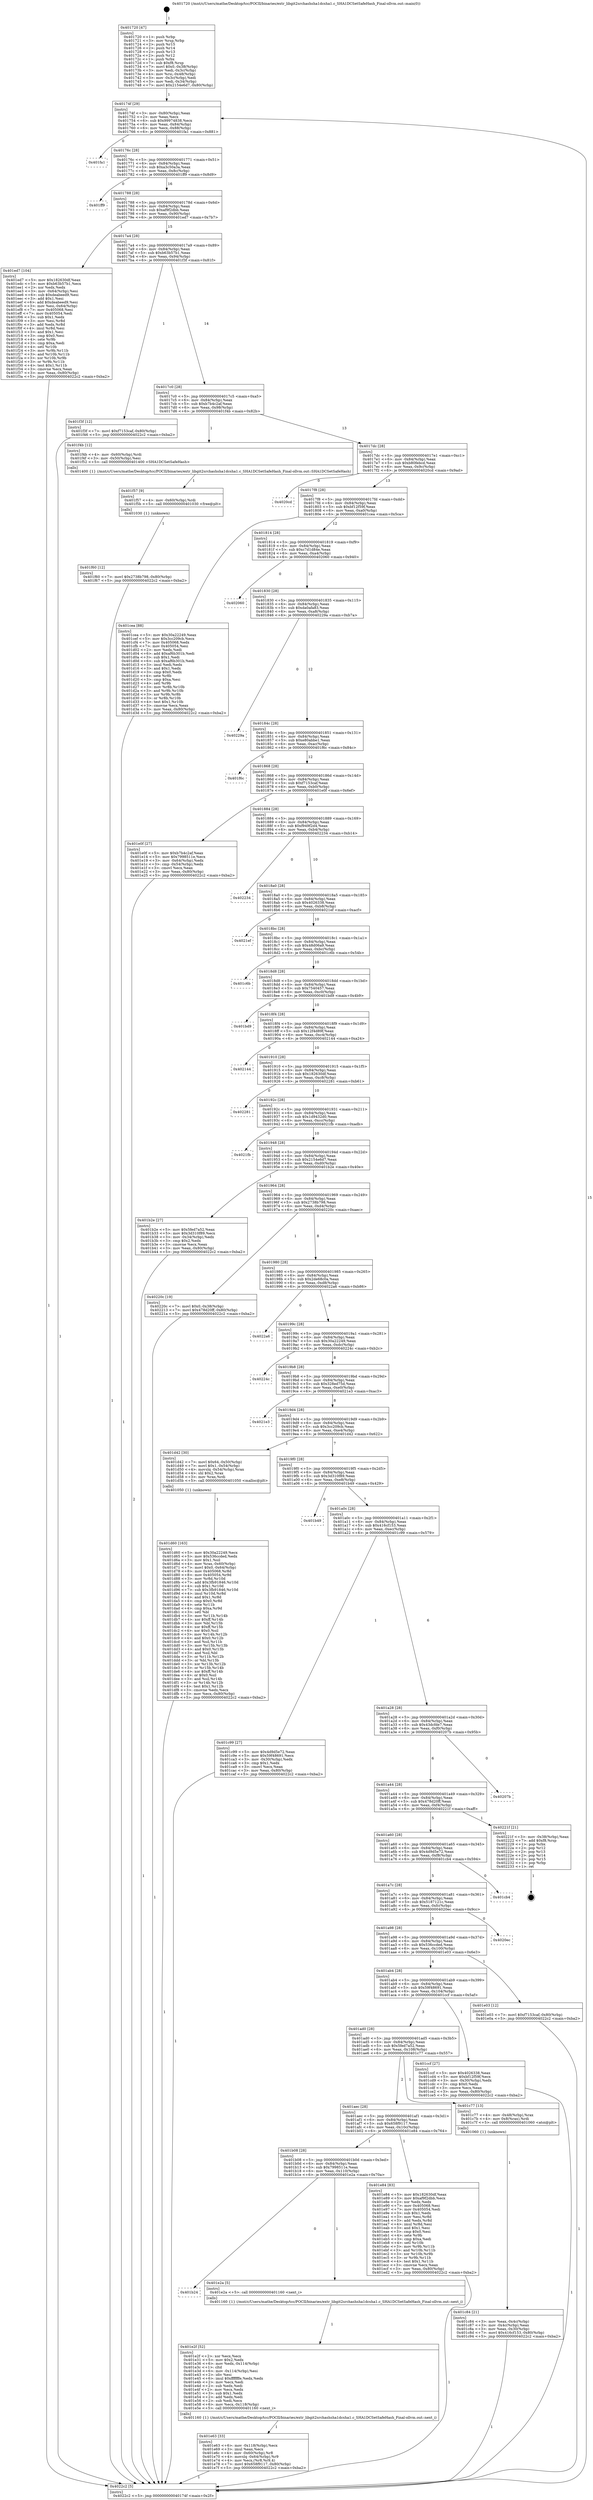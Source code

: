 digraph "0x401720" {
  label = "0x401720 (/mnt/c/Users/mathe/Desktop/tcc/POCII/binaries/extr_libgit2srchashsha1dcsha1.c_SHA1DCSetSafeHash_Final-ollvm.out::main(0))"
  labelloc = "t"
  node[shape=record]

  Entry [label="",width=0.3,height=0.3,shape=circle,fillcolor=black,style=filled]
  "0x40174f" [label="{
     0x40174f [29]\l
     | [instrs]\l
     &nbsp;&nbsp;0x40174f \<+3\>: mov -0x80(%rbp),%eax\l
     &nbsp;&nbsp;0x401752 \<+2\>: mov %eax,%ecx\l
     &nbsp;&nbsp;0x401754 \<+6\>: sub $0x99974838,%ecx\l
     &nbsp;&nbsp;0x40175a \<+6\>: mov %eax,-0x84(%rbp)\l
     &nbsp;&nbsp;0x401760 \<+6\>: mov %ecx,-0x88(%rbp)\l
     &nbsp;&nbsp;0x401766 \<+6\>: je 0000000000401fa1 \<main+0x881\>\l
  }"]
  "0x401fa1" [label="{
     0x401fa1\l
  }", style=dashed]
  "0x40176c" [label="{
     0x40176c [28]\l
     | [instrs]\l
     &nbsp;&nbsp;0x40176c \<+5\>: jmp 0000000000401771 \<main+0x51\>\l
     &nbsp;&nbsp;0x401771 \<+6\>: mov -0x84(%rbp),%eax\l
     &nbsp;&nbsp;0x401777 \<+5\>: sub $0xa3c50a3a,%eax\l
     &nbsp;&nbsp;0x40177c \<+6\>: mov %eax,-0x8c(%rbp)\l
     &nbsp;&nbsp;0x401782 \<+6\>: je 0000000000401ff9 \<main+0x8d9\>\l
  }"]
  Exit [label="",width=0.3,height=0.3,shape=circle,fillcolor=black,style=filled,peripheries=2]
  "0x401ff9" [label="{
     0x401ff9\l
  }", style=dashed]
  "0x401788" [label="{
     0x401788 [28]\l
     | [instrs]\l
     &nbsp;&nbsp;0x401788 \<+5\>: jmp 000000000040178d \<main+0x6d\>\l
     &nbsp;&nbsp;0x40178d \<+6\>: mov -0x84(%rbp),%eax\l
     &nbsp;&nbsp;0x401793 \<+5\>: sub $0xaf9f2dbb,%eax\l
     &nbsp;&nbsp;0x401798 \<+6\>: mov %eax,-0x90(%rbp)\l
     &nbsp;&nbsp;0x40179e \<+6\>: je 0000000000401ed7 \<main+0x7b7\>\l
  }"]
  "0x401f60" [label="{
     0x401f60 [12]\l
     | [instrs]\l
     &nbsp;&nbsp;0x401f60 \<+7\>: movl $0x2738b798,-0x80(%rbp)\l
     &nbsp;&nbsp;0x401f67 \<+5\>: jmp 00000000004022c2 \<main+0xba2\>\l
  }"]
  "0x401ed7" [label="{
     0x401ed7 [104]\l
     | [instrs]\l
     &nbsp;&nbsp;0x401ed7 \<+5\>: mov $0x182630df,%eax\l
     &nbsp;&nbsp;0x401edc \<+5\>: mov $0xb63b57b1,%ecx\l
     &nbsp;&nbsp;0x401ee1 \<+2\>: xor %edx,%edx\l
     &nbsp;&nbsp;0x401ee3 \<+3\>: mov -0x64(%rbp),%esi\l
     &nbsp;&nbsp;0x401ee6 \<+6\>: sub $0xdeabeed9,%esi\l
     &nbsp;&nbsp;0x401eec \<+3\>: add $0x1,%esi\l
     &nbsp;&nbsp;0x401eef \<+6\>: add $0xdeabeed9,%esi\l
     &nbsp;&nbsp;0x401ef5 \<+3\>: mov %esi,-0x64(%rbp)\l
     &nbsp;&nbsp;0x401ef8 \<+7\>: mov 0x405068,%esi\l
     &nbsp;&nbsp;0x401eff \<+7\>: mov 0x405054,%edi\l
     &nbsp;&nbsp;0x401f06 \<+3\>: sub $0x1,%edx\l
     &nbsp;&nbsp;0x401f09 \<+3\>: mov %esi,%r8d\l
     &nbsp;&nbsp;0x401f0c \<+3\>: add %edx,%r8d\l
     &nbsp;&nbsp;0x401f0f \<+4\>: imul %r8d,%esi\l
     &nbsp;&nbsp;0x401f13 \<+3\>: and $0x1,%esi\l
     &nbsp;&nbsp;0x401f16 \<+3\>: cmp $0x0,%esi\l
     &nbsp;&nbsp;0x401f19 \<+4\>: sete %r9b\l
     &nbsp;&nbsp;0x401f1d \<+3\>: cmp $0xa,%edi\l
     &nbsp;&nbsp;0x401f20 \<+4\>: setl %r10b\l
     &nbsp;&nbsp;0x401f24 \<+3\>: mov %r9b,%r11b\l
     &nbsp;&nbsp;0x401f27 \<+3\>: and %r10b,%r11b\l
     &nbsp;&nbsp;0x401f2a \<+3\>: xor %r10b,%r9b\l
     &nbsp;&nbsp;0x401f2d \<+3\>: or %r9b,%r11b\l
     &nbsp;&nbsp;0x401f30 \<+4\>: test $0x1,%r11b\l
     &nbsp;&nbsp;0x401f34 \<+3\>: cmovne %ecx,%eax\l
     &nbsp;&nbsp;0x401f37 \<+3\>: mov %eax,-0x80(%rbp)\l
     &nbsp;&nbsp;0x401f3a \<+5\>: jmp 00000000004022c2 \<main+0xba2\>\l
  }"]
  "0x4017a4" [label="{
     0x4017a4 [28]\l
     | [instrs]\l
     &nbsp;&nbsp;0x4017a4 \<+5\>: jmp 00000000004017a9 \<main+0x89\>\l
     &nbsp;&nbsp;0x4017a9 \<+6\>: mov -0x84(%rbp),%eax\l
     &nbsp;&nbsp;0x4017af \<+5\>: sub $0xb63b57b1,%eax\l
     &nbsp;&nbsp;0x4017b4 \<+6\>: mov %eax,-0x94(%rbp)\l
     &nbsp;&nbsp;0x4017ba \<+6\>: je 0000000000401f3f \<main+0x81f\>\l
  }"]
  "0x401f57" [label="{
     0x401f57 [9]\l
     | [instrs]\l
     &nbsp;&nbsp;0x401f57 \<+4\>: mov -0x60(%rbp),%rdi\l
     &nbsp;&nbsp;0x401f5b \<+5\>: call 0000000000401030 \<free@plt\>\l
     | [calls]\l
     &nbsp;&nbsp;0x401030 \{1\} (unknown)\l
  }"]
  "0x401f3f" [label="{
     0x401f3f [12]\l
     | [instrs]\l
     &nbsp;&nbsp;0x401f3f \<+7\>: movl $0xf7153caf,-0x80(%rbp)\l
     &nbsp;&nbsp;0x401f46 \<+5\>: jmp 00000000004022c2 \<main+0xba2\>\l
  }"]
  "0x4017c0" [label="{
     0x4017c0 [28]\l
     | [instrs]\l
     &nbsp;&nbsp;0x4017c0 \<+5\>: jmp 00000000004017c5 \<main+0xa5\>\l
     &nbsp;&nbsp;0x4017c5 \<+6\>: mov -0x84(%rbp),%eax\l
     &nbsp;&nbsp;0x4017cb \<+5\>: sub $0xb7b4c2af,%eax\l
     &nbsp;&nbsp;0x4017d0 \<+6\>: mov %eax,-0x98(%rbp)\l
     &nbsp;&nbsp;0x4017d6 \<+6\>: je 0000000000401f4b \<main+0x82b\>\l
  }"]
  "0x401e63" [label="{
     0x401e63 [33]\l
     | [instrs]\l
     &nbsp;&nbsp;0x401e63 \<+6\>: mov -0x118(%rbp),%ecx\l
     &nbsp;&nbsp;0x401e69 \<+3\>: imul %eax,%ecx\l
     &nbsp;&nbsp;0x401e6c \<+4\>: mov -0x60(%rbp),%r8\l
     &nbsp;&nbsp;0x401e70 \<+4\>: movslq -0x64(%rbp),%r9\l
     &nbsp;&nbsp;0x401e74 \<+4\>: mov %ecx,(%r8,%r9,4)\l
     &nbsp;&nbsp;0x401e78 \<+7\>: movl $0x658f9117,-0x80(%rbp)\l
     &nbsp;&nbsp;0x401e7f \<+5\>: jmp 00000000004022c2 \<main+0xba2\>\l
  }"]
  "0x401f4b" [label="{
     0x401f4b [12]\l
     | [instrs]\l
     &nbsp;&nbsp;0x401f4b \<+4\>: mov -0x60(%rbp),%rdi\l
     &nbsp;&nbsp;0x401f4f \<+3\>: mov -0x50(%rbp),%esi\l
     &nbsp;&nbsp;0x401f52 \<+5\>: call 0000000000401400 \<SHA1DCSetSafeHash\>\l
     | [calls]\l
     &nbsp;&nbsp;0x401400 \{1\} (/mnt/c/Users/mathe/Desktop/tcc/POCII/binaries/extr_libgit2srchashsha1dcsha1.c_SHA1DCSetSafeHash_Final-ollvm.out::SHA1DCSetSafeHash)\l
  }"]
  "0x4017dc" [label="{
     0x4017dc [28]\l
     | [instrs]\l
     &nbsp;&nbsp;0x4017dc \<+5\>: jmp 00000000004017e1 \<main+0xc1\>\l
     &nbsp;&nbsp;0x4017e1 \<+6\>: mov -0x84(%rbp),%eax\l
     &nbsp;&nbsp;0x4017e7 \<+5\>: sub $0xb80febcd,%eax\l
     &nbsp;&nbsp;0x4017ec \<+6\>: mov %eax,-0x9c(%rbp)\l
     &nbsp;&nbsp;0x4017f2 \<+6\>: je 00000000004020cd \<main+0x9ad\>\l
  }"]
  "0x401e2f" [label="{
     0x401e2f [52]\l
     | [instrs]\l
     &nbsp;&nbsp;0x401e2f \<+2\>: xor %ecx,%ecx\l
     &nbsp;&nbsp;0x401e31 \<+5\>: mov $0x2,%edx\l
     &nbsp;&nbsp;0x401e36 \<+6\>: mov %edx,-0x114(%rbp)\l
     &nbsp;&nbsp;0x401e3c \<+1\>: cltd\l
     &nbsp;&nbsp;0x401e3d \<+6\>: mov -0x114(%rbp),%esi\l
     &nbsp;&nbsp;0x401e43 \<+2\>: idiv %esi\l
     &nbsp;&nbsp;0x401e45 \<+6\>: imul $0xfffffffe,%edx,%edx\l
     &nbsp;&nbsp;0x401e4b \<+2\>: mov %ecx,%edi\l
     &nbsp;&nbsp;0x401e4d \<+2\>: sub %edx,%edi\l
     &nbsp;&nbsp;0x401e4f \<+2\>: mov %ecx,%edx\l
     &nbsp;&nbsp;0x401e51 \<+3\>: sub $0x1,%edx\l
     &nbsp;&nbsp;0x401e54 \<+2\>: add %edx,%edi\l
     &nbsp;&nbsp;0x401e56 \<+2\>: sub %edi,%ecx\l
     &nbsp;&nbsp;0x401e58 \<+6\>: mov %ecx,-0x118(%rbp)\l
     &nbsp;&nbsp;0x401e5e \<+5\>: call 0000000000401160 \<next_i\>\l
     | [calls]\l
     &nbsp;&nbsp;0x401160 \{1\} (/mnt/c/Users/mathe/Desktop/tcc/POCII/binaries/extr_libgit2srchashsha1dcsha1.c_SHA1DCSetSafeHash_Final-ollvm.out::next_i)\l
  }"]
  "0x4020cd" [label="{
     0x4020cd\l
  }", style=dashed]
  "0x4017f8" [label="{
     0x4017f8 [28]\l
     | [instrs]\l
     &nbsp;&nbsp;0x4017f8 \<+5\>: jmp 00000000004017fd \<main+0xdd\>\l
     &nbsp;&nbsp;0x4017fd \<+6\>: mov -0x84(%rbp),%eax\l
     &nbsp;&nbsp;0x401803 \<+5\>: sub $0xbf12f59f,%eax\l
     &nbsp;&nbsp;0x401808 \<+6\>: mov %eax,-0xa0(%rbp)\l
     &nbsp;&nbsp;0x40180e \<+6\>: je 0000000000401cea \<main+0x5ca\>\l
  }"]
  "0x401b24" [label="{
     0x401b24\l
  }", style=dashed]
  "0x401cea" [label="{
     0x401cea [88]\l
     | [instrs]\l
     &nbsp;&nbsp;0x401cea \<+5\>: mov $0x30a22249,%eax\l
     &nbsp;&nbsp;0x401cef \<+5\>: mov $0x3cc209cb,%ecx\l
     &nbsp;&nbsp;0x401cf4 \<+7\>: mov 0x405068,%edx\l
     &nbsp;&nbsp;0x401cfb \<+7\>: mov 0x405054,%esi\l
     &nbsp;&nbsp;0x401d02 \<+2\>: mov %edx,%edi\l
     &nbsp;&nbsp;0x401d04 \<+6\>: add $0xaf6b301b,%edi\l
     &nbsp;&nbsp;0x401d0a \<+3\>: sub $0x1,%edi\l
     &nbsp;&nbsp;0x401d0d \<+6\>: sub $0xaf6b301b,%edi\l
     &nbsp;&nbsp;0x401d13 \<+3\>: imul %edi,%edx\l
     &nbsp;&nbsp;0x401d16 \<+3\>: and $0x1,%edx\l
     &nbsp;&nbsp;0x401d19 \<+3\>: cmp $0x0,%edx\l
     &nbsp;&nbsp;0x401d1c \<+4\>: sete %r8b\l
     &nbsp;&nbsp;0x401d20 \<+3\>: cmp $0xa,%esi\l
     &nbsp;&nbsp;0x401d23 \<+4\>: setl %r9b\l
     &nbsp;&nbsp;0x401d27 \<+3\>: mov %r8b,%r10b\l
     &nbsp;&nbsp;0x401d2a \<+3\>: and %r9b,%r10b\l
     &nbsp;&nbsp;0x401d2d \<+3\>: xor %r9b,%r8b\l
     &nbsp;&nbsp;0x401d30 \<+3\>: or %r8b,%r10b\l
     &nbsp;&nbsp;0x401d33 \<+4\>: test $0x1,%r10b\l
     &nbsp;&nbsp;0x401d37 \<+3\>: cmovne %ecx,%eax\l
     &nbsp;&nbsp;0x401d3a \<+3\>: mov %eax,-0x80(%rbp)\l
     &nbsp;&nbsp;0x401d3d \<+5\>: jmp 00000000004022c2 \<main+0xba2\>\l
  }"]
  "0x401814" [label="{
     0x401814 [28]\l
     | [instrs]\l
     &nbsp;&nbsp;0x401814 \<+5\>: jmp 0000000000401819 \<main+0xf9\>\l
     &nbsp;&nbsp;0x401819 \<+6\>: mov -0x84(%rbp),%eax\l
     &nbsp;&nbsp;0x40181f \<+5\>: sub $0xc7d1d84e,%eax\l
     &nbsp;&nbsp;0x401824 \<+6\>: mov %eax,-0xa4(%rbp)\l
     &nbsp;&nbsp;0x40182a \<+6\>: je 0000000000402060 \<main+0x940\>\l
  }"]
  "0x401e2a" [label="{
     0x401e2a [5]\l
     | [instrs]\l
     &nbsp;&nbsp;0x401e2a \<+5\>: call 0000000000401160 \<next_i\>\l
     | [calls]\l
     &nbsp;&nbsp;0x401160 \{1\} (/mnt/c/Users/mathe/Desktop/tcc/POCII/binaries/extr_libgit2srchashsha1dcsha1.c_SHA1DCSetSafeHash_Final-ollvm.out::next_i)\l
  }"]
  "0x402060" [label="{
     0x402060\l
  }", style=dashed]
  "0x401830" [label="{
     0x401830 [28]\l
     | [instrs]\l
     &nbsp;&nbsp;0x401830 \<+5\>: jmp 0000000000401835 \<main+0x115\>\l
     &nbsp;&nbsp;0x401835 \<+6\>: mov -0x84(%rbp),%eax\l
     &nbsp;&nbsp;0x40183b \<+5\>: sub $0xda0afa83,%eax\l
     &nbsp;&nbsp;0x401840 \<+6\>: mov %eax,-0xa8(%rbp)\l
     &nbsp;&nbsp;0x401846 \<+6\>: je 000000000040229a \<main+0xb7a\>\l
  }"]
  "0x401b08" [label="{
     0x401b08 [28]\l
     | [instrs]\l
     &nbsp;&nbsp;0x401b08 \<+5\>: jmp 0000000000401b0d \<main+0x3ed\>\l
     &nbsp;&nbsp;0x401b0d \<+6\>: mov -0x84(%rbp),%eax\l
     &nbsp;&nbsp;0x401b13 \<+5\>: sub $0x7998511e,%eax\l
     &nbsp;&nbsp;0x401b18 \<+6\>: mov %eax,-0x110(%rbp)\l
     &nbsp;&nbsp;0x401b1e \<+6\>: je 0000000000401e2a \<main+0x70a\>\l
  }"]
  "0x40229a" [label="{
     0x40229a\l
  }", style=dashed]
  "0x40184c" [label="{
     0x40184c [28]\l
     | [instrs]\l
     &nbsp;&nbsp;0x40184c \<+5\>: jmp 0000000000401851 \<main+0x131\>\l
     &nbsp;&nbsp;0x401851 \<+6\>: mov -0x84(%rbp),%eax\l
     &nbsp;&nbsp;0x401857 \<+5\>: sub $0xe80abbe1,%eax\l
     &nbsp;&nbsp;0x40185c \<+6\>: mov %eax,-0xac(%rbp)\l
     &nbsp;&nbsp;0x401862 \<+6\>: je 0000000000401f6c \<main+0x84c\>\l
  }"]
  "0x401e84" [label="{
     0x401e84 [83]\l
     | [instrs]\l
     &nbsp;&nbsp;0x401e84 \<+5\>: mov $0x182630df,%eax\l
     &nbsp;&nbsp;0x401e89 \<+5\>: mov $0xaf9f2dbb,%ecx\l
     &nbsp;&nbsp;0x401e8e \<+2\>: xor %edx,%edx\l
     &nbsp;&nbsp;0x401e90 \<+7\>: mov 0x405068,%esi\l
     &nbsp;&nbsp;0x401e97 \<+7\>: mov 0x405054,%edi\l
     &nbsp;&nbsp;0x401e9e \<+3\>: sub $0x1,%edx\l
     &nbsp;&nbsp;0x401ea1 \<+3\>: mov %esi,%r8d\l
     &nbsp;&nbsp;0x401ea4 \<+3\>: add %edx,%r8d\l
     &nbsp;&nbsp;0x401ea7 \<+4\>: imul %r8d,%esi\l
     &nbsp;&nbsp;0x401eab \<+3\>: and $0x1,%esi\l
     &nbsp;&nbsp;0x401eae \<+3\>: cmp $0x0,%esi\l
     &nbsp;&nbsp;0x401eb1 \<+4\>: sete %r9b\l
     &nbsp;&nbsp;0x401eb5 \<+3\>: cmp $0xa,%edi\l
     &nbsp;&nbsp;0x401eb8 \<+4\>: setl %r10b\l
     &nbsp;&nbsp;0x401ebc \<+3\>: mov %r9b,%r11b\l
     &nbsp;&nbsp;0x401ebf \<+3\>: and %r10b,%r11b\l
     &nbsp;&nbsp;0x401ec2 \<+3\>: xor %r10b,%r9b\l
     &nbsp;&nbsp;0x401ec5 \<+3\>: or %r9b,%r11b\l
     &nbsp;&nbsp;0x401ec8 \<+4\>: test $0x1,%r11b\l
     &nbsp;&nbsp;0x401ecc \<+3\>: cmovne %ecx,%eax\l
     &nbsp;&nbsp;0x401ecf \<+3\>: mov %eax,-0x80(%rbp)\l
     &nbsp;&nbsp;0x401ed2 \<+5\>: jmp 00000000004022c2 \<main+0xba2\>\l
  }"]
  "0x401f6c" [label="{
     0x401f6c\l
  }", style=dashed]
  "0x401868" [label="{
     0x401868 [28]\l
     | [instrs]\l
     &nbsp;&nbsp;0x401868 \<+5\>: jmp 000000000040186d \<main+0x14d\>\l
     &nbsp;&nbsp;0x40186d \<+6\>: mov -0x84(%rbp),%eax\l
     &nbsp;&nbsp;0x401873 \<+5\>: sub $0xf7153caf,%eax\l
     &nbsp;&nbsp;0x401878 \<+6\>: mov %eax,-0xb0(%rbp)\l
     &nbsp;&nbsp;0x40187e \<+6\>: je 0000000000401e0f \<main+0x6ef\>\l
  }"]
  "0x401d60" [label="{
     0x401d60 [163]\l
     | [instrs]\l
     &nbsp;&nbsp;0x401d60 \<+5\>: mov $0x30a22249,%ecx\l
     &nbsp;&nbsp;0x401d65 \<+5\>: mov $0x536ccded,%edx\l
     &nbsp;&nbsp;0x401d6a \<+3\>: mov $0x1,%sil\l
     &nbsp;&nbsp;0x401d6d \<+4\>: mov %rax,-0x60(%rbp)\l
     &nbsp;&nbsp;0x401d71 \<+7\>: movl $0x0,-0x64(%rbp)\l
     &nbsp;&nbsp;0x401d78 \<+8\>: mov 0x405068,%r8d\l
     &nbsp;&nbsp;0x401d80 \<+8\>: mov 0x405054,%r9d\l
     &nbsp;&nbsp;0x401d88 \<+3\>: mov %r8d,%r10d\l
     &nbsp;&nbsp;0x401d8b \<+7\>: add $0x3fb91846,%r10d\l
     &nbsp;&nbsp;0x401d92 \<+4\>: sub $0x1,%r10d\l
     &nbsp;&nbsp;0x401d96 \<+7\>: sub $0x3fb91846,%r10d\l
     &nbsp;&nbsp;0x401d9d \<+4\>: imul %r10d,%r8d\l
     &nbsp;&nbsp;0x401da1 \<+4\>: and $0x1,%r8d\l
     &nbsp;&nbsp;0x401da5 \<+4\>: cmp $0x0,%r8d\l
     &nbsp;&nbsp;0x401da9 \<+4\>: sete %r11b\l
     &nbsp;&nbsp;0x401dad \<+4\>: cmp $0xa,%r9d\l
     &nbsp;&nbsp;0x401db1 \<+3\>: setl %bl\l
     &nbsp;&nbsp;0x401db4 \<+3\>: mov %r11b,%r14b\l
     &nbsp;&nbsp;0x401db7 \<+4\>: xor $0xff,%r14b\l
     &nbsp;&nbsp;0x401dbb \<+3\>: mov %bl,%r15b\l
     &nbsp;&nbsp;0x401dbe \<+4\>: xor $0xff,%r15b\l
     &nbsp;&nbsp;0x401dc2 \<+4\>: xor $0x0,%sil\l
     &nbsp;&nbsp;0x401dc6 \<+3\>: mov %r14b,%r12b\l
     &nbsp;&nbsp;0x401dc9 \<+4\>: and $0x0,%r12b\l
     &nbsp;&nbsp;0x401dcd \<+3\>: and %sil,%r11b\l
     &nbsp;&nbsp;0x401dd0 \<+3\>: mov %r15b,%r13b\l
     &nbsp;&nbsp;0x401dd3 \<+4\>: and $0x0,%r13b\l
     &nbsp;&nbsp;0x401dd7 \<+3\>: and %sil,%bl\l
     &nbsp;&nbsp;0x401dda \<+3\>: or %r11b,%r12b\l
     &nbsp;&nbsp;0x401ddd \<+3\>: or %bl,%r13b\l
     &nbsp;&nbsp;0x401de0 \<+3\>: xor %r13b,%r12b\l
     &nbsp;&nbsp;0x401de3 \<+3\>: or %r15b,%r14b\l
     &nbsp;&nbsp;0x401de6 \<+4\>: xor $0xff,%r14b\l
     &nbsp;&nbsp;0x401dea \<+4\>: or $0x0,%sil\l
     &nbsp;&nbsp;0x401dee \<+3\>: and %sil,%r14b\l
     &nbsp;&nbsp;0x401df1 \<+3\>: or %r14b,%r12b\l
     &nbsp;&nbsp;0x401df4 \<+4\>: test $0x1,%r12b\l
     &nbsp;&nbsp;0x401df8 \<+3\>: cmovne %edx,%ecx\l
     &nbsp;&nbsp;0x401dfb \<+3\>: mov %ecx,-0x80(%rbp)\l
     &nbsp;&nbsp;0x401dfe \<+5\>: jmp 00000000004022c2 \<main+0xba2\>\l
  }"]
  "0x401e0f" [label="{
     0x401e0f [27]\l
     | [instrs]\l
     &nbsp;&nbsp;0x401e0f \<+5\>: mov $0xb7b4c2af,%eax\l
     &nbsp;&nbsp;0x401e14 \<+5\>: mov $0x7998511e,%ecx\l
     &nbsp;&nbsp;0x401e19 \<+3\>: mov -0x64(%rbp),%edx\l
     &nbsp;&nbsp;0x401e1c \<+3\>: cmp -0x54(%rbp),%edx\l
     &nbsp;&nbsp;0x401e1f \<+3\>: cmovl %ecx,%eax\l
     &nbsp;&nbsp;0x401e22 \<+3\>: mov %eax,-0x80(%rbp)\l
     &nbsp;&nbsp;0x401e25 \<+5\>: jmp 00000000004022c2 \<main+0xba2\>\l
  }"]
  "0x401884" [label="{
     0x401884 [28]\l
     | [instrs]\l
     &nbsp;&nbsp;0x401884 \<+5\>: jmp 0000000000401889 \<main+0x169\>\l
     &nbsp;&nbsp;0x401889 \<+6\>: mov -0x84(%rbp),%eax\l
     &nbsp;&nbsp;0x40188f \<+5\>: sub $0xf949f2d4,%eax\l
     &nbsp;&nbsp;0x401894 \<+6\>: mov %eax,-0xb4(%rbp)\l
     &nbsp;&nbsp;0x40189a \<+6\>: je 0000000000402234 \<main+0xb14\>\l
  }"]
  "0x401c84" [label="{
     0x401c84 [21]\l
     | [instrs]\l
     &nbsp;&nbsp;0x401c84 \<+3\>: mov %eax,-0x4c(%rbp)\l
     &nbsp;&nbsp;0x401c87 \<+3\>: mov -0x4c(%rbp),%eax\l
     &nbsp;&nbsp;0x401c8a \<+3\>: mov %eax,-0x30(%rbp)\l
     &nbsp;&nbsp;0x401c8d \<+7\>: movl $0x416cf153,-0x80(%rbp)\l
     &nbsp;&nbsp;0x401c94 \<+5\>: jmp 00000000004022c2 \<main+0xba2\>\l
  }"]
  "0x402234" [label="{
     0x402234\l
  }", style=dashed]
  "0x4018a0" [label="{
     0x4018a0 [28]\l
     | [instrs]\l
     &nbsp;&nbsp;0x4018a0 \<+5\>: jmp 00000000004018a5 \<main+0x185\>\l
     &nbsp;&nbsp;0x4018a5 \<+6\>: mov -0x84(%rbp),%eax\l
     &nbsp;&nbsp;0x4018ab \<+5\>: sub $0x4026338,%eax\l
     &nbsp;&nbsp;0x4018b0 \<+6\>: mov %eax,-0xb8(%rbp)\l
     &nbsp;&nbsp;0x4018b6 \<+6\>: je 00000000004021ef \<main+0xacf\>\l
  }"]
  "0x401aec" [label="{
     0x401aec [28]\l
     | [instrs]\l
     &nbsp;&nbsp;0x401aec \<+5\>: jmp 0000000000401af1 \<main+0x3d1\>\l
     &nbsp;&nbsp;0x401af1 \<+6\>: mov -0x84(%rbp),%eax\l
     &nbsp;&nbsp;0x401af7 \<+5\>: sub $0x658f9117,%eax\l
     &nbsp;&nbsp;0x401afc \<+6\>: mov %eax,-0x10c(%rbp)\l
     &nbsp;&nbsp;0x401b02 \<+6\>: je 0000000000401e84 \<main+0x764\>\l
  }"]
  "0x4021ef" [label="{
     0x4021ef\l
  }", style=dashed]
  "0x4018bc" [label="{
     0x4018bc [28]\l
     | [instrs]\l
     &nbsp;&nbsp;0x4018bc \<+5\>: jmp 00000000004018c1 \<main+0x1a1\>\l
     &nbsp;&nbsp;0x4018c1 \<+6\>: mov -0x84(%rbp),%eax\l
     &nbsp;&nbsp;0x4018c7 \<+5\>: sub $0x48d06a9,%eax\l
     &nbsp;&nbsp;0x4018cc \<+6\>: mov %eax,-0xbc(%rbp)\l
     &nbsp;&nbsp;0x4018d2 \<+6\>: je 0000000000401c6b \<main+0x54b\>\l
  }"]
  "0x401c77" [label="{
     0x401c77 [13]\l
     | [instrs]\l
     &nbsp;&nbsp;0x401c77 \<+4\>: mov -0x48(%rbp),%rax\l
     &nbsp;&nbsp;0x401c7b \<+4\>: mov 0x8(%rax),%rdi\l
     &nbsp;&nbsp;0x401c7f \<+5\>: call 0000000000401060 \<atoi@plt\>\l
     | [calls]\l
     &nbsp;&nbsp;0x401060 \{1\} (unknown)\l
  }"]
  "0x401c6b" [label="{
     0x401c6b\l
  }", style=dashed]
  "0x4018d8" [label="{
     0x4018d8 [28]\l
     | [instrs]\l
     &nbsp;&nbsp;0x4018d8 \<+5\>: jmp 00000000004018dd \<main+0x1bd\>\l
     &nbsp;&nbsp;0x4018dd \<+6\>: mov -0x84(%rbp),%eax\l
     &nbsp;&nbsp;0x4018e3 \<+5\>: sub $0x7540457,%eax\l
     &nbsp;&nbsp;0x4018e8 \<+6\>: mov %eax,-0xc0(%rbp)\l
     &nbsp;&nbsp;0x4018ee \<+6\>: je 0000000000401bd9 \<main+0x4b9\>\l
  }"]
  "0x401ad0" [label="{
     0x401ad0 [28]\l
     | [instrs]\l
     &nbsp;&nbsp;0x401ad0 \<+5\>: jmp 0000000000401ad5 \<main+0x3b5\>\l
     &nbsp;&nbsp;0x401ad5 \<+6\>: mov -0x84(%rbp),%eax\l
     &nbsp;&nbsp;0x401adb \<+5\>: sub $0x5fed7a52,%eax\l
     &nbsp;&nbsp;0x401ae0 \<+6\>: mov %eax,-0x108(%rbp)\l
     &nbsp;&nbsp;0x401ae6 \<+6\>: je 0000000000401c77 \<main+0x557\>\l
  }"]
  "0x401bd9" [label="{
     0x401bd9\l
  }", style=dashed]
  "0x4018f4" [label="{
     0x4018f4 [28]\l
     | [instrs]\l
     &nbsp;&nbsp;0x4018f4 \<+5\>: jmp 00000000004018f9 \<main+0x1d9\>\l
     &nbsp;&nbsp;0x4018f9 \<+6\>: mov -0x84(%rbp),%eax\l
     &nbsp;&nbsp;0x4018ff \<+5\>: sub $0x12f4d89f,%eax\l
     &nbsp;&nbsp;0x401904 \<+6\>: mov %eax,-0xc4(%rbp)\l
     &nbsp;&nbsp;0x40190a \<+6\>: je 0000000000402144 \<main+0xa24\>\l
  }"]
  "0x401ccf" [label="{
     0x401ccf [27]\l
     | [instrs]\l
     &nbsp;&nbsp;0x401ccf \<+5\>: mov $0x4026338,%eax\l
     &nbsp;&nbsp;0x401cd4 \<+5\>: mov $0xbf12f59f,%ecx\l
     &nbsp;&nbsp;0x401cd9 \<+3\>: mov -0x30(%rbp),%edx\l
     &nbsp;&nbsp;0x401cdc \<+3\>: cmp $0x0,%edx\l
     &nbsp;&nbsp;0x401cdf \<+3\>: cmove %ecx,%eax\l
     &nbsp;&nbsp;0x401ce2 \<+3\>: mov %eax,-0x80(%rbp)\l
     &nbsp;&nbsp;0x401ce5 \<+5\>: jmp 00000000004022c2 \<main+0xba2\>\l
  }"]
  "0x402144" [label="{
     0x402144\l
  }", style=dashed]
  "0x401910" [label="{
     0x401910 [28]\l
     | [instrs]\l
     &nbsp;&nbsp;0x401910 \<+5\>: jmp 0000000000401915 \<main+0x1f5\>\l
     &nbsp;&nbsp;0x401915 \<+6\>: mov -0x84(%rbp),%eax\l
     &nbsp;&nbsp;0x40191b \<+5\>: sub $0x182630df,%eax\l
     &nbsp;&nbsp;0x401920 \<+6\>: mov %eax,-0xc8(%rbp)\l
     &nbsp;&nbsp;0x401926 \<+6\>: je 0000000000402281 \<main+0xb61\>\l
  }"]
  "0x401ab4" [label="{
     0x401ab4 [28]\l
     | [instrs]\l
     &nbsp;&nbsp;0x401ab4 \<+5\>: jmp 0000000000401ab9 \<main+0x399\>\l
     &nbsp;&nbsp;0x401ab9 \<+6\>: mov -0x84(%rbp),%eax\l
     &nbsp;&nbsp;0x401abf \<+5\>: sub $0x59f48691,%eax\l
     &nbsp;&nbsp;0x401ac4 \<+6\>: mov %eax,-0x104(%rbp)\l
     &nbsp;&nbsp;0x401aca \<+6\>: je 0000000000401ccf \<main+0x5af\>\l
  }"]
  "0x402281" [label="{
     0x402281\l
  }", style=dashed]
  "0x40192c" [label="{
     0x40192c [28]\l
     | [instrs]\l
     &nbsp;&nbsp;0x40192c \<+5\>: jmp 0000000000401931 \<main+0x211\>\l
     &nbsp;&nbsp;0x401931 \<+6\>: mov -0x84(%rbp),%eax\l
     &nbsp;&nbsp;0x401937 \<+5\>: sub $0x1d9432d0,%eax\l
     &nbsp;&nbsp;0x40193c \<+6\>: mov %eax,-0xcc(%rbp)\l
     &nbsp;&nbsp;0x401942 \<+6\>: je 00000000004021fb \<main+0xadb\>\l
  }"]
  "0x401e03" [label="{
     0x401e03 [12]\l
     | [instrs]\l
     &nbsp;&nbsp;0x401e03 \<+7\>: movl $0xf7153caf,-0x80(%rbp)\l
     &nbsp;&nbsp;0x401e0a \<+5\>: jmp 00000000004022c2 \<main+0xba2\>\l
  }"]
  "0x4021fb" [label="{
     0x4021fb\l
  }", style=dashed]
  "0x401948" [label="{
     0x401948 [28]\l
     | [instrs]\l
     &nbsp;&nbsp;0x401948 \<+5\>: jmp 000000000040194d \<main+0x22d\>\l
     &nbsp;&nbsp;0x40194d \<+6\>: mov -0x84(%rbp),%eax\l
     &nbsp;&nbsp;0x401953 \<+5\>: sub $0x2154e6d7,%eax\l
     &nbsp;&nbsp;0x401958 \<+6\>: mov %eax,-0xd0(%rbp)\l
     &nbsp;&nbsp;0x40195e \<+6\>: je 0000000000401b2e \<main+0x40e\>\l
  }"]
  "0x401a98" [label="{
     0x401a98 [28]\l
     | [instrs]\l
     &nbsp;&nbsp;0x401a98 \<+5\>: jmp 0000000000401a9d \<main+0x37d\>\l
     &nbsp;&nbsp;0x401a9d \<+6\>: mov -0x84(%rbp),%eax\l
     &nbsp;&nbsp;0x401aa3 \<+5\>: sub $0x536ccded,%eax\l
     &nbsp;&nbsp;0x401aa8 \<+6\>: mov %eax,-0x100(%rbp)\l
     &nbsp;&nbsp;0x401aae \<+6\>: je 0000000000401e03 \<main+0x6e3\>\l
  }"]
  "0x401b2e" [label="{
     0x401b2e [27]\l
     | [instrs]\l
     &nbsp;&nbsp;0x401b2e \<+5\>: mov $0x5fed7a52,%eax\l
     &nbsp;&nbsp;0x401b33 \<+5\>: mov $0x3d310f89,%ecx\l
     &nbsp;&nbsp;0x401b38 \<+3\>: mov -0x34(%rbp),%edx\l
     &nbsp;&nbsp;0x401b3b \<+3\>: cmp $0x2,%edx\l
     &nbsp;&nbsp;0x401b3e \<+3\>: cmovne %ecx,%eax\l
     &nbsp;&nbsp;0x401b41 \<+3\>: mov %eax,-0x80(%rbp)\l
     &nbsp;&nbsp;0x401b44 \<+5\>: jmp 00000000004022c2 \<main+0xba2\>\l
  }"]
  "0x401964" [label="{
     0x401964 [28]\l
     | [instrs]\l
     &nbsp;&nbsp;0x401964 \<+5\>: jmp 0000000000401969 \<main+0x249\>\l
     &nbsp;&nbsp;0x401969 \<+6\>: mov -0x84(%rbp),%eax\l
     &nbsp;&nbsp;0x40196f \<+5\>: sub $0x2738b798,%eax\l
     &nbsp;&nbsp;0x401974 \<+6\>: mov %eax,-0xd4(%rbp)\l
     &nbsp;&nbsp;0x40197a \<+6\>: je 000000000040220c \<main+0xaec\>\l
  }"]
  "0x4022c2" [label="{
     0x4022c2 [5]\l
     | [instrs]\l
     &nbsp;&nbsp;0x4022c2 \<+5\>: jmp 000000000040174f \<main+0x2f\>\l
  }"]
  "0x401720" [label="{
     0x401720 [47]\l
     | [instrs]\l
     &nbsp;&nbsp;0x401720 \<+1\>: push %rbp\l
     &nbsp;&nbsp;0x401721 \<+3\>: mov %rsp,%rbp\l
     &nbsp;&nbsp;0x401724 \<+2\>: push %r15\l
     &nbsp;&nbsp;0x401726 \<+2\>: push %r14\l
     &nbsp;&nbsp;0x401728 \<+2\>: push %r13\l
     &nbsp;&nbsp;0x40172a \<+2\>: push %r12\l
     &nbsp;&nbsp;0x40172c \<+1\>: push %rbx\l
     &nbsp;&nbsp;0x40172d \<+7\>: sub $0xf8,%rsp\l
     &nbsp;&nbsp;0x401734 \<+7\>: movl $0x0,-0x38(%rbp)\l
     &nbsp;&nbsp;0x40173b \<+3\>: mov %edi,-0x3c(%rbp)\l
     &nbsp;&nbsp;0x40173e \<+4\>: mov %rsi,-0x48(%rbp)\l
     &nbsp;&nbsp;0x401742 \<+3\>: mov -0x3c(%rbp),%edi\l
     &nbsp;&nbsp;0x401745 \<+3\>: mov %edi,-0x34(%rbp)\l
     &nbsp;&nbsp;0x401748 \<+7\>: movl $0x2154e6d7,-0x80(%rbp)\l
  }"]
  "0x4020ec" [label="{
     0x4020ec\l
  }", style=dashed]
  "0x40220c" [label="{
     0x40220c [19]\l
     | [instrs]\l
     &nbsp;&nbsp;0x40220c \<+7\>: movl $0x0,-0x38(%rbp)\l
     &nbsp;&nbsp;0x402213 \<+7\>: movl $0x478d20ff,-0x80(%rbp)\l
     &nbsp;&nbsp;0x40221a \<+5\>: jmp 00000000004022c2 \<main+0xba2\>\l
  }"]
  "0x401980" [label="{
     0x401980 [28]\l
     | [instrs]\l
     &nbsp;&nbsp;0x401980 \<+5\>: jmp 0000000000401985 \<main+0x265\>\l
     &nbsp;&nbsp;0x401985 \<+6\>: mov -0x84(%rbp),%eax\l
     &nbsp;&nbsp;0x40198b \<+5\>: sub $0x2de68c0a,%eax\l
     &nbsp;&nbsp;0x401990 \<+6\>: mov %eax,-0xd8(%rbp)\l
     &nbsp;&nbsp;0x401996 \<+6\>: je 00000000004022a6 \<main+0xb86\>\l
  }"]
  "0x401a7c" [label="{
     0x401a7c [28]\l
     | [instrs]\l
     &nbsp;&nbsp;0x401a7c \<+5\>: jmp 0000000000401a81 \<main+0x361\>\l
     &nbsp;&nbsp;0x401a81 \<+6\>: mov -0x84(%rbp),%eax\l
     &nbsp;&nbsp;0x401a87 \<+5\>: sub $0x5187121c,%eax\l
     &nbsp;&nbsp;0x401a8c \<+6\>: mov %eax,-0xfc(%rbp)\l
     &nbsp;&nbsp;0x401a92 \<+6\>: je 00000000004020ec \<main+0x9cc\>\l
  }"]
  "0x4022a6" [label="{
     0x4022a6\l
  }", style=dashed]
  "0x40199c" [label="{
     0x40199c [28]\l
     | [instrs]\l
     &nbsp;&nbsp;0x40199c \<+5\>: jmp 00000000004019a1 \<main+0x281\>\l
     &nbsp;&nbsp;0x4019a1 \<+6\>: mov -0x84(%rbp),%eax\l
     &nbsp;&nbsp;0x4019a7 \<+5\>: sub $0x30a22249,%eax\l
     &nbsp;&nbsp;0x4019ac \<+6\>: mov %eax,-0xdc(%rbp)\l
     &nbsp;&nbsp;0x4019b2 \<+6\>: je 000000000040224c \<main+0xb2c\>\l
  }"]
  "0x401cb4" [label="{
     0x401cb4\l
  }", style=dashed]
  "0x40224c" [label="{
     0x40224c\l
  }", style=dashed]
  "0x4019b8" [label="{
     0x4019b8 [28]\l
     | [instrs]\l
     &nbsp;&nbsp;0x4019b8 \<+5\>: jmp 00000000004019bd \<main+0x29d\>\l
     &nbsp;&nbsp;0x4019bd \<+6\>: mov -0x84(%rbp),%eax\l
     &nbsp;&nbsp;0x4019c3 \<+5\>: sub $0x328ed75d,%eax\l
     &nbsp;&nbsp;0x4019c8 \<+6\>: mov %eax,-0xe0(%rbp)\l
     &nbsp;&nbsp;0x4019ce \<+6\>: je 00000000004021e3 \<main+0xac3\>\l
  }"]
  "0x401a60" [label="{
     0x401a60 [28]\l
     | [instrs]\l
     &nbsp;&nbsp;0x401a60 \<+5\>: jmp 0000000000401a65 \<main+0x345\>\l
     &nbsp;&nbsp;0x401a65 \<+6\>: mov -0x84(%rbp),%eax\l
     &nbsp;&nbsp;0x401a6b \<+5\>: sub $0x4d9d5e72,%eax\l
     &nbsp;&nbsp;0x401a70 \<+6\>: mov %eax,-0xf8(%rbp)\l
     &nbsp;&nbsp;0x401a76 \<+6\>: je 0000000000401cb4 \<main+0x594\>\l
  }"]
  "0x4021e3" [label="{
     0x4021e3\l
  }", style=dashed]
  "0x4019d4" [label="{
     0x4019d4 [28]\l
     | [instrs]\l
     &nbsp;&nbsp;0x4019d4 \<+5\>: jmp 00000000004019d9 \<main+0x2b9\>\l
     &nbsp;&nbsp;0x4019d9 \<+6\>: mov -0x84(%rbp),%eax\l
     &nbsp;&nbsp;0x4019df \<+5\>: sub $0x3cc209cb,%eax\l
     &nbsp;&nbsp;0x4019e4 \<+6\>: mov %eax,-0xe4(%rbp)\l
     &nbsp;&nbsp;0x4019ea \<+6\>: je 0000000000401d42 \<main+0x622\>\l
  }"]
  "0x40221f" [label="{
     0x40221f [21]\l
     | [instrs]\l
     &nbsp;&nbsp;0x40221f \<+3\>: mov -0x38(%rbp),%eax\l
     &nbsp;&nbsp;0x402222 \<+7\>: add $0xf8,%rsp\l
     &nbsp;&nbsp;0x402229 \<+1\>: pop %rbx\l
     &nbsp;&nbsp;0x40222a \<+2\>: pop %r12\l
     &nbsp;&nbsp;0x40222c \<+2\>: pop %r13\l
     &nbsp;&nbsp;0x40222e \<+2\>: pop %r14\l
     &nbsp;&nbsp;0x402230 \<+2\>: pop %r15\l
     &nbsp;&nbsp;0x402232 \<+1\>: pop %rbp\l
     &nbsp;&nbsp;0x402233 \<+1\>: ret\l
  }"]
  "0x401d42" [label="{
     0x401d42 [30]\l
     | [instrs]\l
     &nbsp;&nbsp;0x401d42 \<+7\>: movl $0x64,-0x50(%rbp)\l
     &nbsp;&nbsp;0x401d49 \<+7\>: movl $0x1,-0x54(%rbp)\l
     &nbsp;&nbsp;0x401d50 \<+4\>: movslq -0x54(%rbp),%rax\l
     &nbsp;&nbsp;0x401d54 \<+4\>: shl $0x2,%rax\l
     &nbsp;&nbsp;0x401d58 \<+3\>: mov %rax,%rdi\l
     &nbsp;&nbsp;0x401d5b \<+5\>: call 0000000000401050 \<malloc@plt\>\l
     | [calls]\l
     &nbsp;&nbsp;0x401050 \{1\} (unknown)\l
  }"]
  "0x4019f0" [label="{
     0x4019f0 [28]\l
     | [instrs]\l
     &nbsp;&nbsp;0x4019f0 \<+5\>: jmp 00000000004019f5 \<main+0x2d5\>\l
     &nbsp;&nbsp;0x4019f5 \<+6\>: mov -0x84(%rbp),%eax\l
     &nbsp;&nbsp;0x4019fb \<+5\>: sub $0x3d310f89,%eax\l
     &nbsp;&nbsp;0x401a00 \<+6\>: mov %eax,-0xe8(%rbp)\l
     &nbsp;&nbsp;0x401a06 \<+6\>: je 0000000000401b49 \<main+0x429\>\l
  }"]
  "0x401a44" [label="{
     0x401a44 [28]\l
     | [instrs]\l
     &nbsp;&nbsp;0x401a44 \<+5\>: jmp 0000000000401a49 \<main+0x329\>\l
     &nbsp;&nbsp;0x401a49 \<+6\>: mov -0x84(%rbp),%eax\l
     &nbsp;&nbsp;0x401a4f \<+5\>: sub $0x478d20ff,%eax\l
     &nbsp;&nbsp;0x401a54 \<+6\>: mov %eax,-0xf4(%rbp)\l
     &nbsp;&nbsp;0x401a5a \<+6\>: je 000000000040221f \<main+0xaff\>\l
  }"]
  "0x401b49" [label="{
     0x401b49\l
  }", style=dashed]
  "0x401a0c" [label="{
     0x401a0c [28]\l
     | [instrs]\l
     &nbsp;&nbsp;0x401a0c \<+5\>: jmp 0000000000401a11 \<main+0x2f1\>\l
     &nbsp;&nbsp;0x401a11 \<+6\>: mov -0x84(%rbp),%eax\l
     &nbsp;&nbsp;0x401a17 \<+5\>: sub $0x416cf153,%eax\l
     &nbsp;&nbsp;0x401a1c \<+6\>: mov %eax,-0xec(%rbp)\l
     &nbsp;&nbsp;0x401a22 \<+6\>: je 0000000000401c99 \<main+0x579\>\l
  }"]
  "0x40207b" [label="{
     0x40207b\l
  }", style=dashed]
  "0x401c99" [label="{
     0x401c99 [27]\l
     | [instrs]\l
     &nbsp;&nbsp;0x401c99 \<+5\>: mov $0x4d9d5e72,%eax\l
     &nbsp;&nbsp;0x401c9e \<+5\>: mov $0x59f48691,%ecx\l
     &nbsp;&nbsp;0x401ca3 \<+3\>: mov -0x30(%rbp),%edx\l
     &nbsp;&nbsp;0x401ca6 \<+3\>: cmp $0x1,%edx\l
     &nbsp;&nbsp;0x401ca9 \<+3\>: cmovl %ecx,%eax\l
     &nbsp;&nbsp;0x401cac \<+3\>: mov %eax,-0x80(%rbp)\l
     &nbsp;&nbsp;0x401caf \<+5\>: jmp 00000000004022c2 \<main+0xba2\>\l
  }"]
  "0x401a28" [label="{
     0x401a28 [28]\l
     | [instrs]\l
     &nbsp;&nbsp;0x401a28 \<+5\>: jmp 0000000000401a2d \<main+0x30d\>\l
     &nbsp;&nbsp;0x401a2d \<+6\>: mov -0x84(%rbp),%eax\l
     &nbsp;&nbsp;0x401a33 \<+5\>: sub $0x43dcfde7,%eax\l
     &nbsp;&nbsp;0x401a38 \<+6\>: mov %eax,-0xf0(%rbp)\l
     &nbsp;&nbsp;0x401a3e \<+6\>: je 000000000040207b \<main+0x95b\>\l
  }"]
  Entry -> "0x401720" [label=" 1"]
  "0x40174f" -> "0x401fa1" [label=" 0"]
  "0x40174f" -> "0x40176c" [label=" 16"]
  "0x40221f" -> Exit [label=" 1"]
  "0x40176c" -> "0x401ff9" [label=" 0"]
  "0x40176c" -> "0x401788" [label=" 16"]
  "0x40220c" -> "0x4022c2" [label=" 1"]
  "0x401788" -> "0x401ed7" [label=" 1"]
  "0x401788" -> "0x4017a4" [label=" 15"]
  "0x401f60" -> "0x4022c2" [label=" 1"]
  "0x4017a4" -> "0x401f3f" [label=" 1"]
  "0x4017a4" -> "0x4017c0" [label=" 14"]
  "0x401f57" -> "0x401f60" [label=" 1"]
  "0x4017c0" -> "0x401f4b" [label=" 1"]
  "0x4017c0" -> "0x4017dc" [label=" 13"]
  "0x401f4b" -> "0x401f57" [label=" 1"]
  "0x4017dc" -> "0x4020cd" [label=" 0"]
  "0x4017dc" -> "0x4017f8" [label=" 13"]
  "0x401f3f" -> "0x4022c2" [label=" 1"]
  "0x4017f8" -> "0x401cea" [label=" 1"]
  "0x4017f8" -> "0x401814" [label=" 12"]
  "0x401ed7" -> "0x4022c2" [label=" 1"]
  "0x401814" -> "0x402060" [label=" 0"]
  "0x401814" -> "0x401830" [label=" 12"]
  "0x401e84" -> "0x4022c2" [label=" 1"]
  "0x401830" -> "0x40229a" [label=" 0"]
  "0x401830" -> "0x40184c" [label=" 12"]
  "0x401e2f" -> "0x401e63" [label=" 1"]
  "0x40184c" -> "0x401f6c" [label=" 0"]
  "0x40184c" -> "0x401868" [label=" 12"]
  "0x401e2a" -> "0x401e2f" [label=" 1"]
  "0x401868" -> "0x401e0f" [label=" 2"]
  "0x401868" -> "0x401884" [label=" 10"]
  "0x401b08" -> "0x401e2a" [label=" 1"]
  "0x401884" -> "0x402234" [label=" 0"]
  "0x401884" -> "0x4018a0" [label=" 10"]
  "0x401e63" -> "0x4022c2" [label=" 1"]
  "0x4018a0" -> "0x4021ef" [label=" 0"]
  "0x4018a0" -> "0x4018bc" [label=" 10"]
  "0x401aec" -> "0x401b08" [label=" 1"]
  "0x4018bc" -> "0x401c6b" [label=" 0"]
  "0x4018bc" -> "0x4018d8" [label=" 10"]
  "0x401aec" -> "0x401e84" [label=" 1"]
  "0x4018d8" -> "0x401bd9" [label=" 0"]
  "0x4018d8" -> "0x4018f4" [label=" 10"]
  "0x401e0f" -> "0x4022c2" [label=" 2"]
  "0x4018f4" -> "0x402144" [label=" 0"]
  "0x4018f4" -> "0x401910" [label=" 10"]
  "0x401e03" -> "0x4022c2" [label=" 1"]
  "0x401910" -> "0x402281" [label=" 0"]
  "0x401910" -> "0x40192c" [label=" 10"]
  "0x401d42" -> "0x401d60" [label=" 1"]
  "0x40192c" -> "0x4021fb" [label=" 0"]
  "0x40192c" -> "0x401948" [label=" 10"]
  "0x401cea" -> "0x4022c2" [label=" 1"]
  "0x401948" -> "0x401b2e" [label=" 1"]
  "0x401948" -> "0x401964" [label=" 9"]
  "0x401b2e" -> "0x4022c2" [label=" 1"]
  "0x401720" -> "0x40174f" [label=" 1"]
  "0x4022c2" -> "0x40174f" [label=" 15"]
  "0x401c99" -> "0x4022c2" [label=" 1"]
  "0x401964" -> "0x40220c" [label=" 1"]
  "0x401964" -> "0x401980" [label=" 8"]
  "0x401c84" -> "0x4022c2" [label=" 1"]
  "0x401980" -> "0x4022a6" [label=" 0"]
  "0x401980" -> "0x40199c" [label=" 8"]
  "0x401ad0" -> "0x401aec" [label=" 2"]
  "0x40199c" -> "0x40224c" [label=" 0"]
  "0x40199c" -> "0x4019b8" [label=" 8"]
  "0x401ad0" -> "0x401c77" [label=" 1"]
  "0x4019b8" -> "0x4021e3" [label=" 0"]
  "0x4019b8" -> "0x4019d4" [label=" 8"]
  "0x401ab4" -> "0x401ad0" [label=" 3"]
  "0x4019d4" -> "0x401d42" [label=" 1"]
  "0x4019d4" -> "0x4019f0" [label=" 7"]
  "0x401ab4" -> "0x401ccf" [label=" 1"]
  "0x4019f0" -> "0x401b49" [label=" 0"]
  "0x4019f0" -> "0x401a0c" [label=" 7"]
  "0x401a98" -> "0x401ab4" [label=" 4"]
  "0x401a0c" -> "0x401c99" [label=" 1"]
  "0x401a0c" -> "0x401a28" [label=" 6"]
  "0x401a98" -> "0x401e03" [label=" 1"]
  "0x401a28" -> "0x40207b" [label=" 0"]
  "0x401a28" -> "0x401a44" [label=" 6"]
  "0x401d60" -> "0x4022c2" [label=" 1"]
  "0x401a44" -> "0x40221f" [label=" 1"]
  "0x401a44" -> "0x401a60" [label=" 5"]
  "0x401b08" -> "0x401b24" [label=" 0"]
  "0x401a60" -> "0x401cb4" [label=" 0"]
  "0x401a60" -> "0x401a7c" [label=" 5"]
  "0x401c77" -> "0x401c84" [label=" 1"]
  "0x401a7c" -> "0x4020ec" [label=" 0"]
  "0x401a7c" -> "0x401a98" [label=" 5"]
  "0x401ccf" -> "0x4022c2" [label=" 1"]
}
